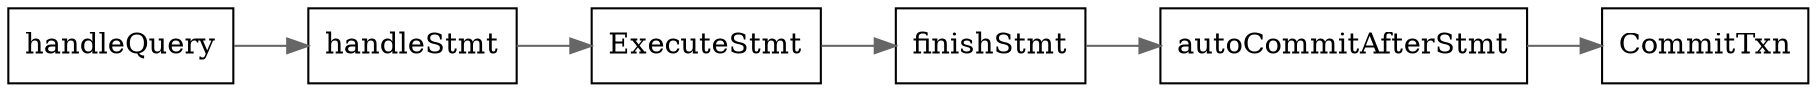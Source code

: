 digraph txn_commit_bt {
  node[shape=box];
  edge[color=gray40];
  newrank=true;
  rankdir=LR;

  handleQuery -> handleStmt -> ExecuteStmt -> 
  finishStmt -> autoCommitAfterStmt -> CommitTxn;
}
